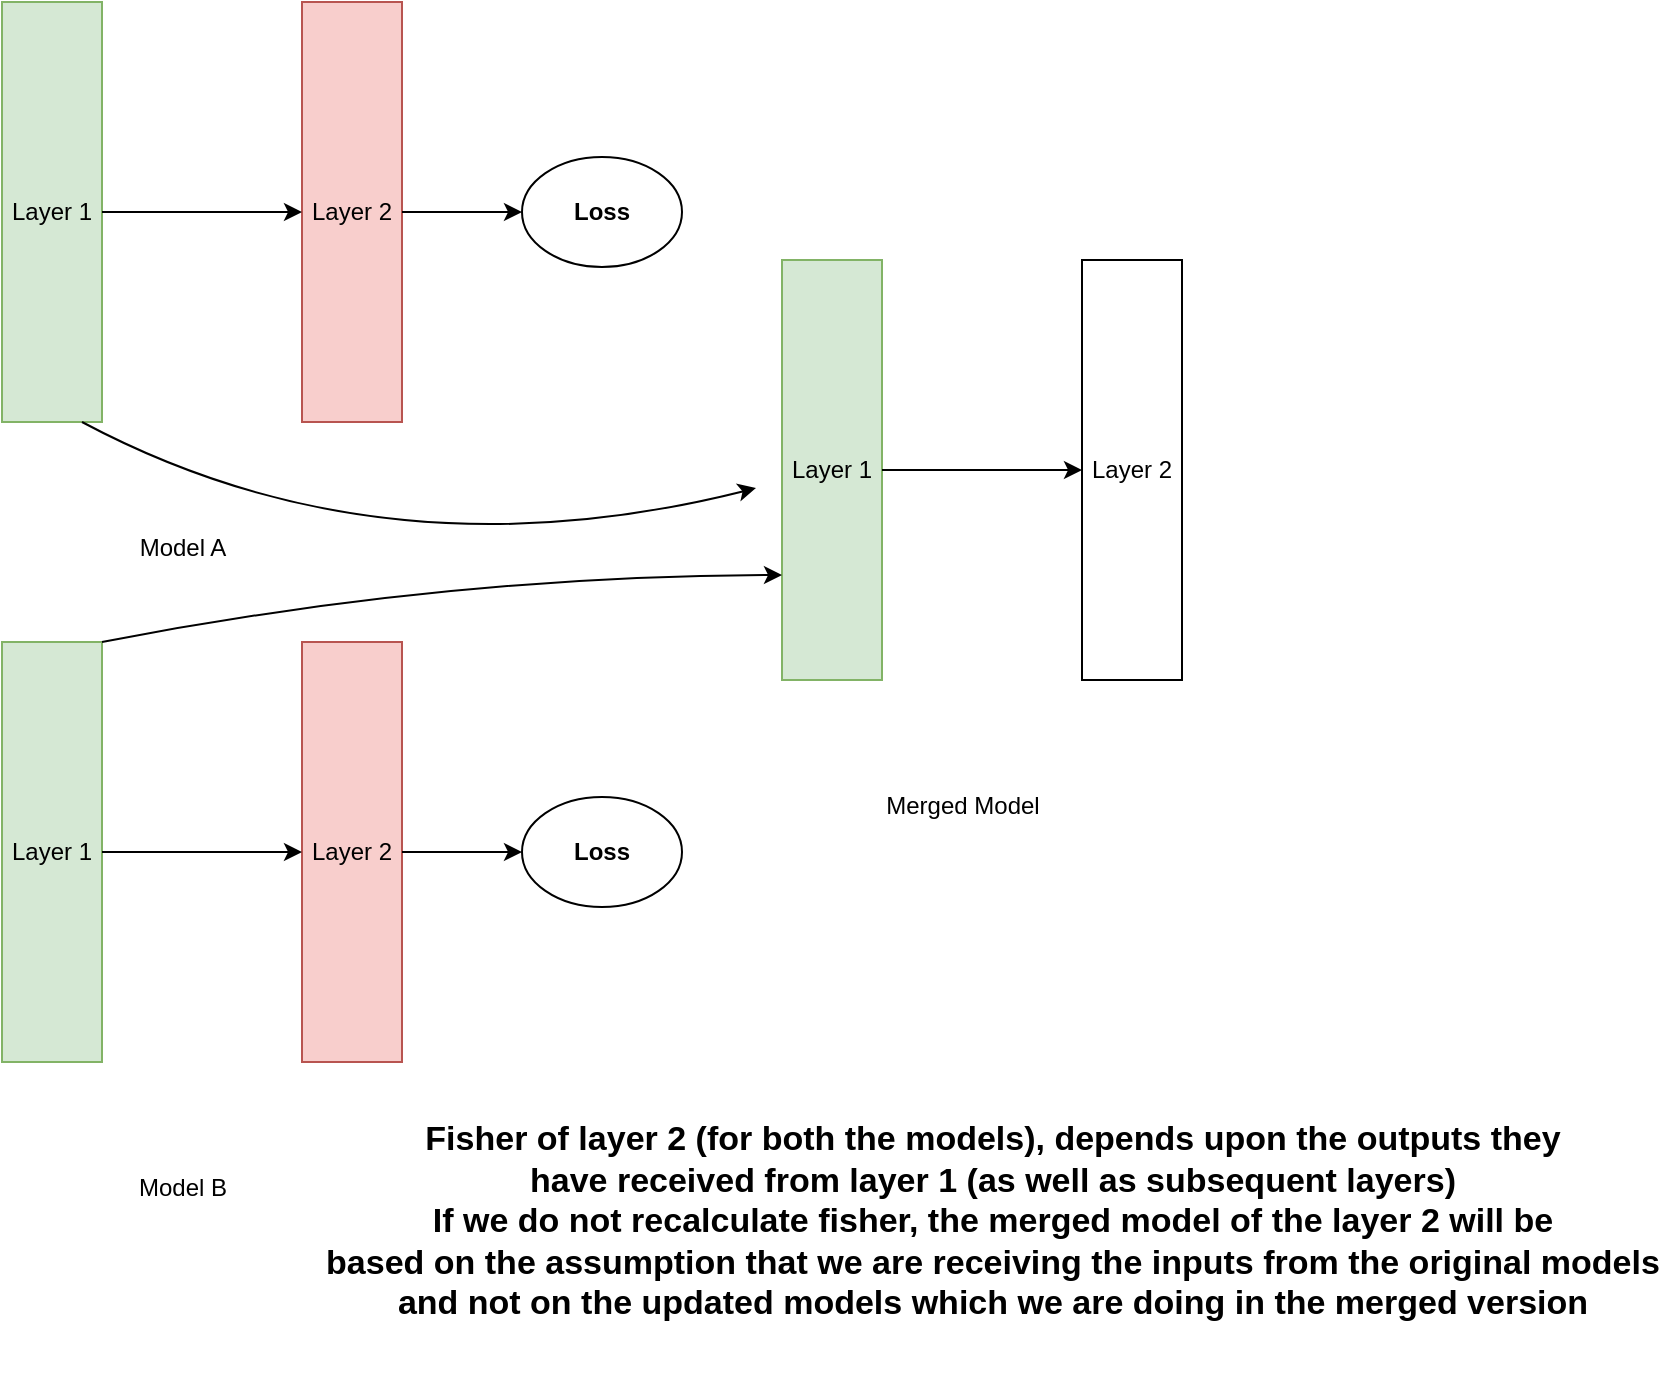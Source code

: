 <mxfile version="27.2.0">
  <diagram name="Page-1" id="sQDzEd_xI0HFWAMSjWak">
    <mxGraphModel dx="1234" dy="727" grid="1" gridSize="10" guides="1" tooltips="1" connect="1" arrows="1" fold="1" page="1" pageScale="1" pageWidth="850" pageHeight="1100" math="0" shadow="0">
      <root>
        <mxCell id="0" />
        <mxCell id="1" parent="0" />
        <mxCell id="qpErMOOokMr1HH3b0IK4-1" value="Layer 1" style="rounded=0;whiteSpace=wrap;html=1;fillColor=#d5e8d4;strokeColor=#82b366;" parent="1" vertex="1">
          <mxGeometry x="100" y="40" width="50" height="210" as="geometry" />
        </mxCell>
        <mxCell id="qpErMOOokMr1HH3b0IK4-2" value="Layer 2" style="rounded=0;whiteSpace=wrap;html=1;fillColor=#f8cecc;strokeColor=#b85450;" parent="1" vertex="1">
          <mxGeometry x="250" y="40" width="50" height="210" as="geometry" />
        </mxCell>
        <mxCell id="qpErMOOokMr1HH3b0IK4-3" value="" style="endArrow=classic;html=1;rounded=0;exitX=1;exitY=0.5;exitDx=0;exitDy=0;entryX=0;entryY=0.5;entryDx=0;entryDy=0;" parent="1" source="qpErMOOokMr1HH3b0IK4-1" target="qpErMOOokMr1HH3b0IK4-2" edge="1">
          <mxGeometry width="50" height="50" relative="1" as="geometry">
            <mxPoint x="400" y="410" as="sourcePoint" />
            <mxPoint x="450" y="360" as="targetPoint" />
          </mxGeometry>
        </mxCell>
        <mxCell id="qpErMOOokMr1HH3b0IK4-4" value="Model A" style="text;html=1;align=center;verticalAlign=middle;resizable=0;points=[];autosize=1;strokeColor=none;fillColor=none;" parent="1" vertex="1">
          <mxGeometry x="155" y="298" width="70" height="30" as="geometry" />
        </mxCell>
        <mxCell id="qpErMOOokMr1HH3b0IK4-5" value="Layer 1" style="rounded=0;whiteSpace=wrap;html=1;fillColor=#d5e8d4;strokeColor=#82b366;" parent="1" vertex="1">
          <mxGeometry x="100" y="360" width="50" height="210" as="geometry" />
        </mxCell>
        <mxCell id="qpErMOOokMr1HH3b0IK4-6" value="Layer 2" style="rounded=0;whiteSpace=wrap;html=1;fillColor=#f8cecc;strokeColor=#b85450;" parent="1" vertex="1">
          <mxGeometry x="250" y="360" width="50" height="210" as="geometry" />
        </mxCell>
        <mxCell id="qpErMOOokMr1HH3b0IK4-7" value="" style="endArrow=classic;html=1;rounded=0;exitX=1;exitY=0.5;exitDx=0;exitDy=0;entryX=0;entryY=0.5;entryDx=0;entryDy=0;" parent="1" source="qpErMOOokMr1HH3b0IK4-5" target="qpErMOOokMr1HH3b0IK4-6" edge="1">
          <mxGeometry width="50" height="50" relative="1" as="geometry">
            <mxPoint x="400" y="730" as="sourcePoint" />
            <mxPoint x="450" y="680" as="targetPoint" />
          </mxGeometry>
        </mxCell>
        <mxCell id="qpErMOOokMr1HH3b0IK4-8" value="Model B" style="text;html=1;align=center;verticalAlign=middle;resizable=0;points=[];autosize=1;strokeColor=none;fillColor=none;" parent="1" vertex="1">
          <mxGeometry x="155" y="618" width="70" height="30" as="geometry" />
        </mxCell>
        <mxCell id="qpErMOOokMr1HH3b0IK4-9" value="Layer 1" style="rounded=0;whiteSpace=wrap;html=1;fillColor=#d5e8d4;strokeColor=#82b366;" parent="1" vertex="1">
          <mxGeometry x="490" y="169" width="50" height="210" as="geometry" />
        </mxCell>
        <mxCell id="qpErMOOokMr1HH3b0IK4-10" value="Layer 2" style="rounded=0;whiteSpace=wrap;html=1;" parent="1" vertex="1">
          <mxGeometry x="640" y="169" width="50" height="210" as="geometry" />
        </mxCell>
        <mxCell id="qpErMOOokMr1HH3b0IK4-11" value="" style="endArrow=classic;html=1;rounded=0;exitX=1;exitY=0.5;exitDx=0;exitDy=0;entryX=0;entryY=0.5;entryDx=0;entryDy=0;" parent="1" source="qpErMOOokMr1HH3b0IK4-9" target="qpErMOOokMr1HH3b0IK4-10" edge="1">
          <mxGeometry width="50" height="50" relative="1" as="geometry">
            <mxPoint x="790" y="539" as="sourcePoint" />
            <mxPoint x="840" y="489" as="targetPoint" />
          </mxGeometry>
        </mxCell>
        <mxCell id="qpErMOOokMr1HH3b0IK4-12" value="Merged Model" style="text;html=1;align=center;verticalAlign=middle;resizable=0;points=[];autosize=1;strokeColor=none;fillColor=none;" parent="1" vertex="1">
          <mxGeometry x="530" y="427" width="100" height="30" as="geometry" />
        </mxCell>
        <mxCell id="qpErMOOokMr1HH3b0IK4-13" value="&lt;b&gt;Loss&lt;/b&gt;" style="ellipse;whiteSpace=wrap;html=1;" parent="1" vertex="1">
          <mxGeometry x="360" y="117.5" width="80" height="55" as="geometry" />
        </mxCell>
        <mxCell id="qpErMOOokMr1HH3b0IK4-15" value="" style="endArrow=classic;html=1;rounded=0;exitX=1;exitY=0.5;exitDx=0;exitDy=0;" parent="1" source="qpErMOOokMr1HH3b0IK4-2" target="qpErMOOokMr1HH3b0IK4-13" edge="1">
          <mxGeometry width="50" height="50" relative="1" as="geometry">
            <mxPoint x="210" y="140" as="sourcePoint" />
            <mxPoint x="310" y="140" as="targetPoint" />
          </mxGeometry>
        </mxCell>
        <mxCell id="h96sEGYosIKRSkyl6Qhy-1" value="&lt;b&gt;Loss&lt;/b&gt;" style="ellipse;whiteSpace=wrap;html=1;" parent="1" vertex="1">
          <mxGeometry x="360" y="437.5" width="80" height="55" as="geometry" />
        </mxCell>
        <mxCell id="h96sEGYosIKRSkyl6Qhy-2" value="" style="endArrow=classic;html=1;rounded=0;exitX=1;exitY=0.5;exitDx=0;exitDy=0;" parent="1" target="h96sEGYosIKRSkyl6Qhy-1" edge="1">
          <mxGeometry width="50" height="50" relative="1" as="geometry">
            <mxPoint x="300" y="465" as="sourcePoint" />
            <mxPoint x="310" y="460" as="targetPoint" />
          </mxGeometry>
        </mxCell>
        <mxCell id="h96sEGYosIKRSkyl6Qhy-3" value="" style="endArrow=classic;html=1;rounded=0;exitX=1;exitY=1;exitDx=0;exitDy=0;entryX=-0.06;entryY=0.543;entryDx=0;entryDy=0;entryPerimeter=0;curved=1;" parent="1" edge="1">
          <mxGeometry width="50" height="50" relative="1" as="geometry">
            <mxPoint x="140" y="250" as="sourcePoint" />
            <mxPoint x="477" y="283.03" as="targetPoint" />
            <Array as="points">
              <mxPoint x="290" y="330" />
            </Array>
          </mxGeometry>
        </mxCell>
        <mxCell id="h96sEGYosIKRSkyl6Qhy-4" value="" style="endArrow=classic;html=1;rounded=0;exitX=1;exitY=0;exitDx=0;exitDy=0;entryX=0;entryY=0.75;entryDx=0;entryDy=0;curved=1;" parent="1" source="qpErMOOokMr1HH3b0IK4-5" target="qpErMOOokMr1HH3b0IK4-9" edge="1">
          <mxGeometry width="50" height="50" relative="1" as="geometry">
            <mxPoint x="400" y="410" as="sourcePoint" />
            <mxPoint x="450" y="360" as="targetPoint" />
            <Array as="points">
              <mxPoint x="320" y="327" />
            </Array>
          </mxGeometry>
        </mxCell>
        <mxCell id="h96sEGYosIKRSkyl6Qhy-5" value="&lt;div&gt;&lt;font style=&quot;font-size: 17px;&quot;&gt;Fisher of layer 2 (for both the models), depends upon the outputs they&lt;/font&gt;&lt;/div&gt;&lt;div&gt;&lt;font style=&quot;font-size: 17px;&quot;&gt;have received from layer 1 (as well as subsequent layers)&lt;/font&gt;&lt;/div&gt;&lt;div&gt;&lt;font style=&quot;font-size: 17px;&quot;&gt;If we do not recalculate fisher, the merged model of the layer 2 will be&lt;/font&gt;&lt;/div&gt;&lt;div&gt;&lt;font style=&quot;font-size: 17px;&quot;&gt;based on the assumption that we are receiving the inputs from the original models&lt;/font&gt;&lt;/div&gt;&lt;div&gt;&lt;font style=&quot;font-size: 17px;&quot;&gt;and not on the updated models which we are doing in the merged version&lt;/font&gt;&lt;/div&gt;&lt;div&gt;&lt;font style=&quot;font-size: 17px;&quot;&gt;&lt;br&gt;&lt;/font&gt;&lt;/div&gt;" style="text;html=1;align=center;verticalAlign=middle;resizable=0;points=[];autosize=1;strokeColor=none;fillColor=none;fontStyle=1" parent="1" vertex="1">
          <mxGeometry x="275" y="590" width="640" height="140" as="geometry" />
        </mxCell>
      </root>
    </mxGraphModel>
  </diagram>
</mxfile>
